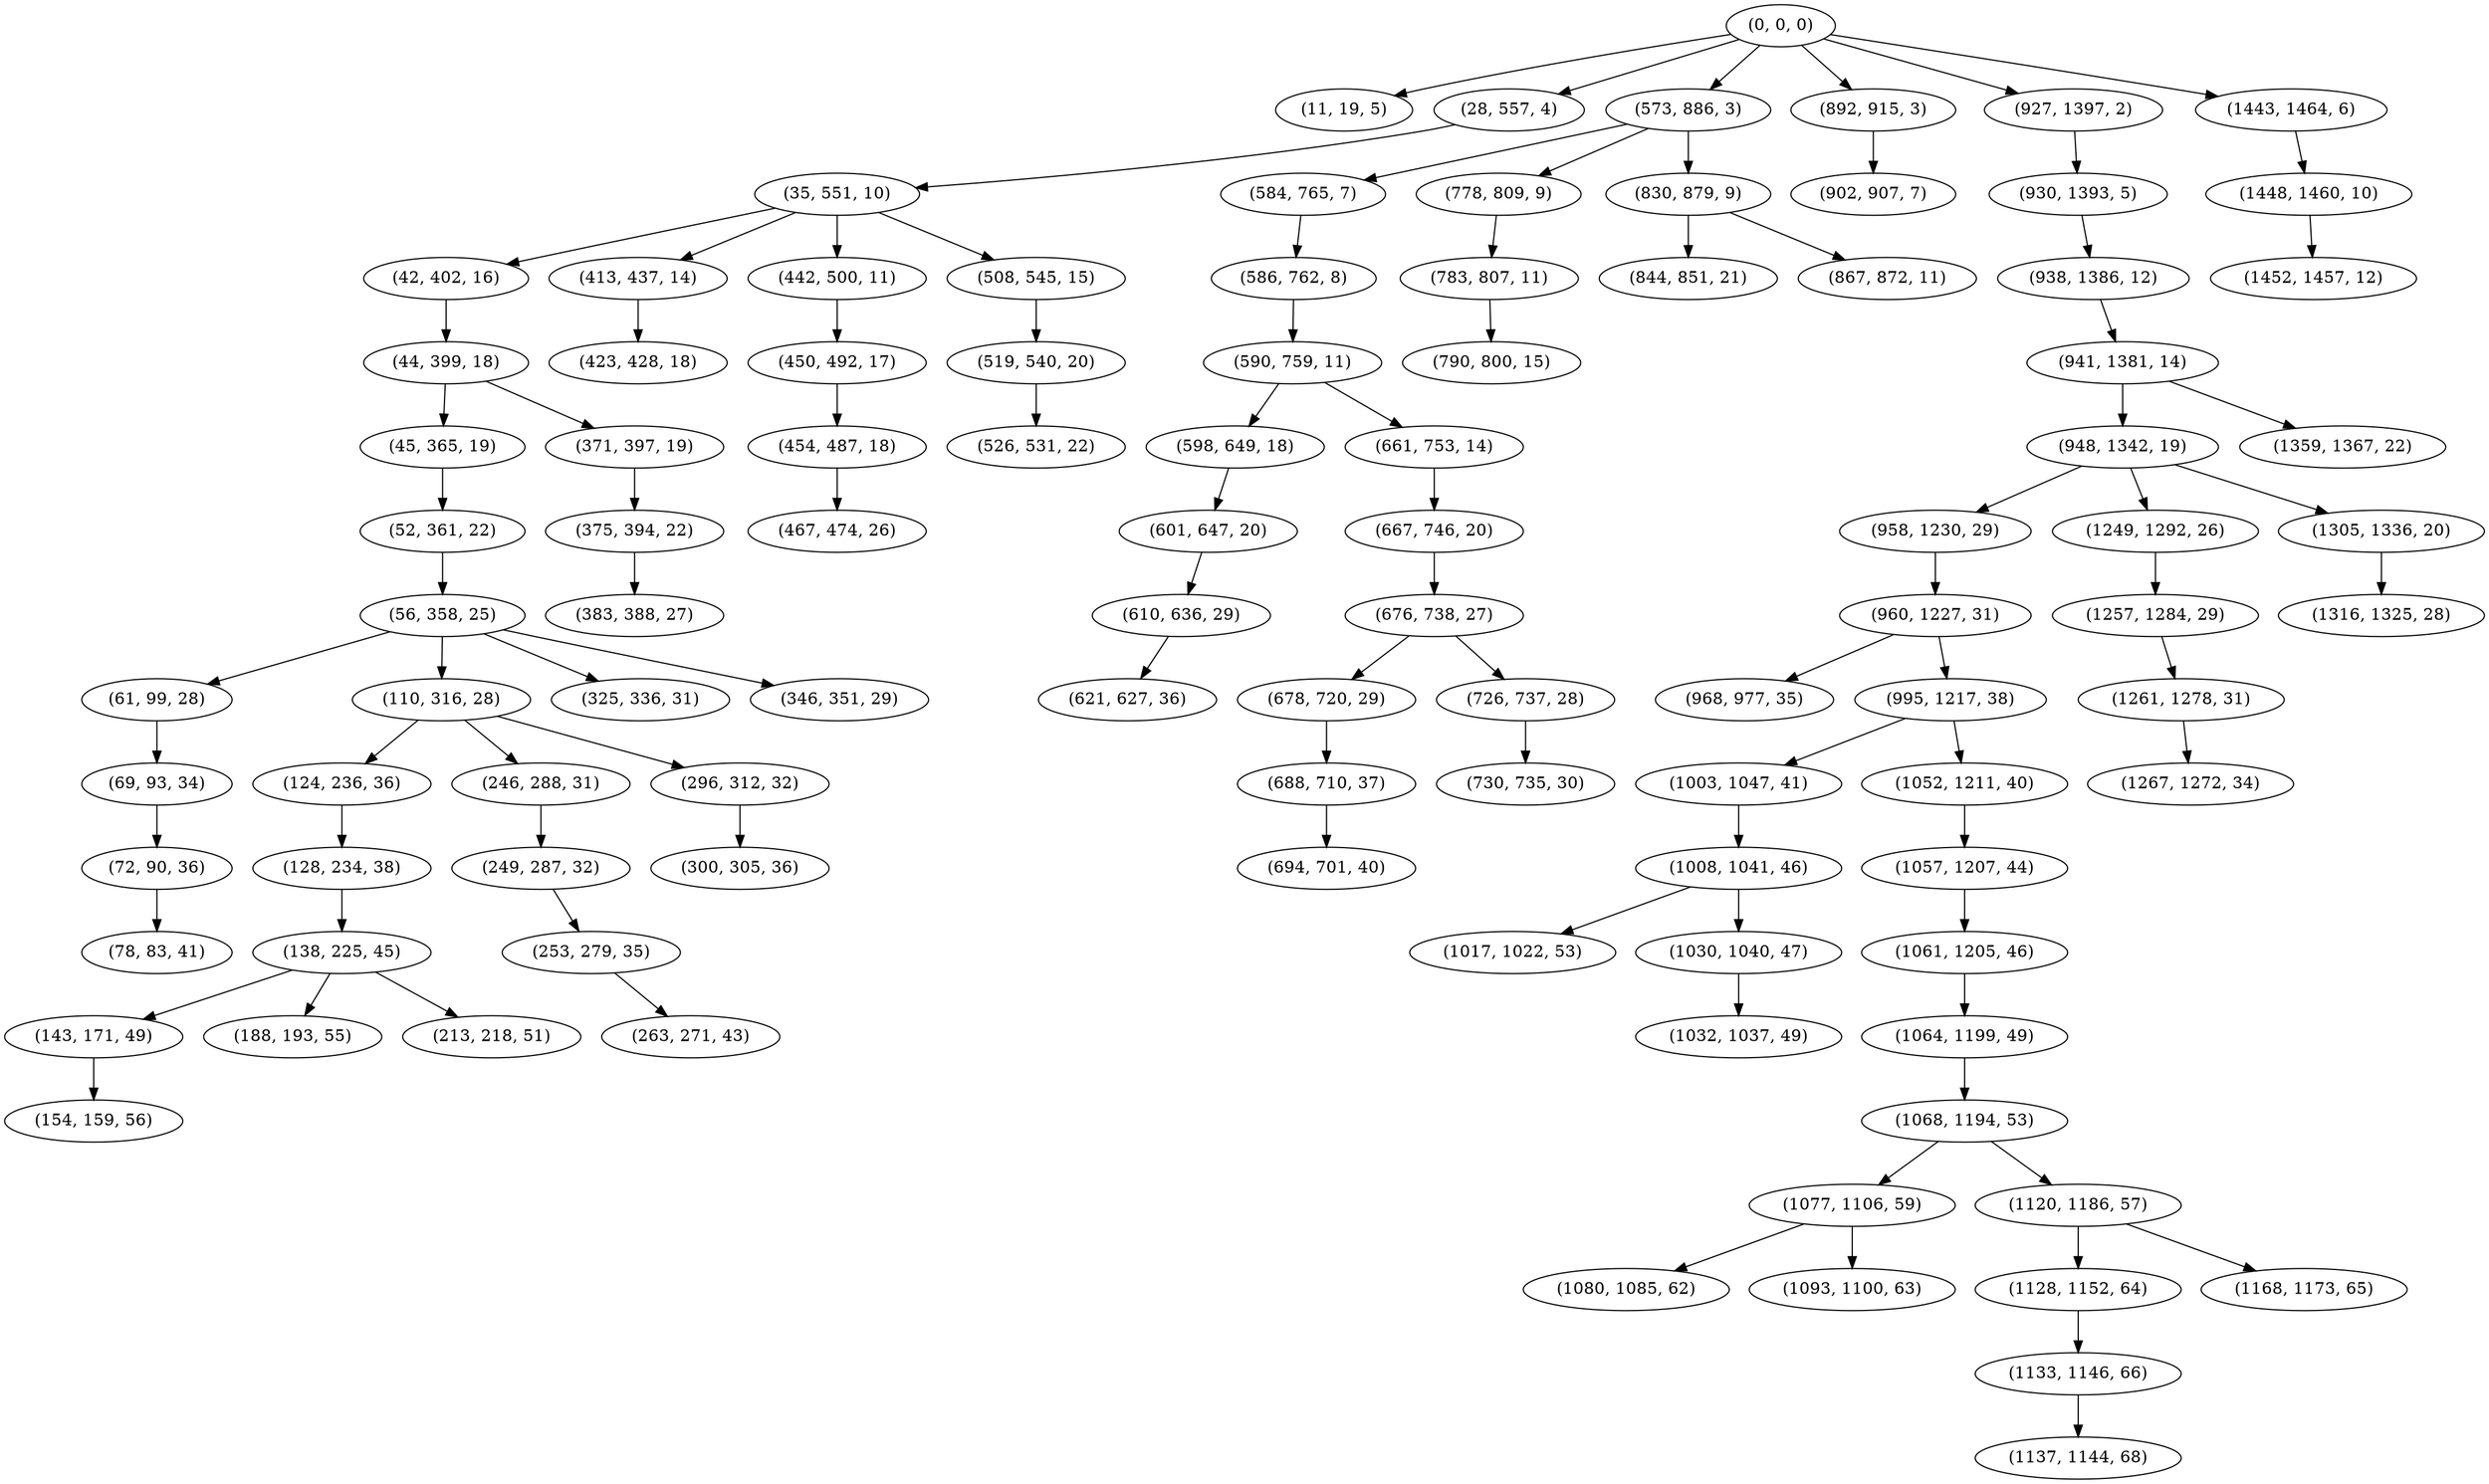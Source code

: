 digraph tree {
    "(0, 0, 0)";
    "(11, 19, 5)";
    "(28, 557, 4)";
    "(35, 551, 10)";
    "(42, 402, 16)";
    "(44, 399, 18)";
    "(45, 365, 19)";
    "(52, 361, 22)";
    "(56, 358, 25)";
    "(61, 99, 28)";
    "(69, 93, 34)";
    "(72, 90, 36)";
    "(78, 83, 41)";
    "(110, 316, 28)";
    "(124, 236, 36)";
    "(128, 234, 38)";
    "(138, 225, 45)";
    "(143, 171, 49)";
    "(154, 159, 56)";
    "(188, 193, 55)";
    "(213, 218, 51)";
    "(246, 288, 31)";
    "(249, 287, 32)";
    "(253, 279, 35)";
    "(263, 271, 43)";
    "(296, 312, 32)";
    "(300, 305, 36)";
    "(325, 336, 31)";
    "(346, 351, 29)";
    "(371, 397, 19)";
    "(375, 394, 22)";
    "(383, 388, 27)";
    "(413, 437, 14)";
    "(423, 428, 18)";
    "(442, 500, 11)";
    "(450, 492, 17)";
    "(454, 487, 18)";
    "(467, 474, 26)";
    "(508, 545, 15)";
    "(519, 540, 20)";
    "(526, 531, 22)";
    "(573, 886, 3)";
    "(584, 765, 7)";
    "(586, 762, 8)";
    "(590, 759, 11)";
    "(598, 649, 18)";
    "(601, 647, 20)";
    "(610, 636, 29)";
    "(621, 627, 36)";
    "(661, 753, 14)";
    "(667, 746, 20)";
    "(676, 738, 27)";
    "(678, 720, 29)";
    "(688, 710, 37)";
    "(694, 701, 40)";
    "(726, 737, 28)";
    "(730, 735, 30)";
    "(778, 809, 9)";
    "(783, 807, 11)";
    "(790, 800, 15)";
    "(830, 879, 9)";
    "(844, 851, 21)";
    "(867, 872, 11)";
    "(892, 915, 3)";
    "(902, 907, 7)";
    "(927, 1397, 2)";
    "(930, 1393, 5)";
    "(938, 1386, 12)";
    "(941, 1381, 14)";
    "(948, 1342, 19)";
    "(958, 1230, 29)";
    "(960, 1227, 31)";
    "(968, 977, 35)";
    "(995, 1217, 38)";
    "(1003, 1047, 41)";
    "(1008, 1041, 46)";
    "(1017, 1022, 53)";
    "(1030, 1040, 47)";
    "(1032, 1037, 49)";
    "(1052, 1211, 40)";
    "(1057, 1207, 44)";
    "(1061, 1205, 46)";
    "(1064, 1199, 49)";
    "(1068, 1194, 53)";
    "(1077, 1106, 59)";
    "(1080, 1085, 62)";
    "(1093, 1100, 63)";
    "(1120, 1186, 57)";
    "(1128, 1152, 64)";
    "(1133, 1146, 66)";
    "(1137, 1144, 68)";
    "(1168, 1173, 65)";
    "(1249, 1292, 26)";
    "(1257, 1284, 29)";
    "(1261, 1278, 31)";
    "(1267, 1272, 34)";
    "(1305, 1336, 20)";
    "(1316, 1325, 28)";
    "(1359, 1367, 22)";
    "(1443, 1464, 6)";
    "(1448, 1460, 10)";
    "(1452, 1457, 12)";
    "(0, 0, 0)" -> "(11, 19, 5)";
    "(0, 0, 0)" -> "(28, 557, 4)";
    "(0, 0, 0)" -> "(573, 886, 3)";
    "(0, 0, 0)" -> "(892, 915, 3)";
    "(0, 0, 0)" -> "(927, 1397, 2)";
    "(0, 0, 0)" -> "(1443, 1464, 6)";
    "(28, 557, 4)" -> "(35, 551, 10)";
    "(35, 551, 10)" -> "(42, 402, 16)";
    "(35, 551, 10)" -> "(413, 437, 14)";
    "(35, 551, 10)" -> "(442, 500, 11)";
    "(35, 551, 10)" -> "(508, 545, 15)";
    "(42, 402, 16)" -> "(44, 399, 18)";
    "(44, 399, 18)" -> "(45, 365, 19)";
    "(44, 399, 18)" -> "(371, 397, 19)";
    "(45, 365, 19)" -> "(52, 361, 22)";
    "(52, 361, 22)" -> "(56, 358, 25)";
    "(56, 358, 25)" -> "(61, 99, 28)";
    "(56, 358, 25)" -> "(110, 316, 28)";
    "(56, 358, 25)" -> "(325, 336, 31)";
    "(56, 358, 25)" -> "(346, 351, 29)";
    "(61, 99, 28)" -> "(69, 93, 34)";
    "(69, 93, 34)" -> "(72, 90, 36)";
    "(72, 90, 36)" -> "(78, 83, 41)";
    "(110, 316, 28)" -> "(124, 236, 36)";
    "(110, 316, 28)" -> "(246, 288, 31)";
    "(110, 316, 28)" -> "(296, 312, 32)";
    "(124, 236, 36)" -> "(128, 234, 38)";
    "(128, 234, 38)" -> "(138, 225, 45)";
    "(138, 225, 45)" -> "(143, 171, 49)";
    "(138, 225, 45)" -> "(188, 193, 55)";
    "(138, 225, 45)" -> "(213, 218, 51)";
    "(143, 171, 49)" -> "(154, 159, 56)";
    "(246, 288, 31)" -> "(249, 287, 32)";
    "(249, 287, 32)" -> "(253, 279, 35)";
    "(253, 279, 35)" -> "(263, 271, 43)";
    "(296, 312, 32)" -> "(300, 305, 36)";
    "(371, 397, 19)" -> "(375, 394, 22)";
    "(375, 394, 22)" -> "(383, 388, 27)";
    "(413, 437, 14)" -> "(423, 428, 18)";
    "(442, 500, 11)" -> "(450, 492, 17)";
    "(450, 492, 17)" -> "(454, 487, 18)";
    "(454, 487, 18)" -> "(467, 474, 26)";
    "(508, 545, 15)" -> "(519, 540, 20)";
    "(519, 540, 20)" -> "(526, 531, 22)";
    "(573, 886, 3)" -> "(584, 765, 7)";
    "(573, 886, 3)" -> "(778, 809, 9)";
    "(573, 886, 3)" -> "(830, 879, 9)";
    "(584, 765, 7)" -> "(586, 762, 8)";
    "(586, 762, 8)" -> "(590, 759, 11)";
    "(590, 759, 11)" -> "(598, 649, 18)";
    "(590, 759, 11)" -> "(661, 753, 14)";
    "(598, 649, 18)" -> "(601, 647, 20)";
    "(601, 647, 20)" -> "(610, 636, 29)";
    "(610, 636, 29)" -> "(621, 627, 36)";
    "(661, 753, 14)" -> "(667, 746, 20)";
    "(667, 746, 20)" -> "(676, 738, 27)";
    "(676, 738, 27)" -> "(678, 720, 29)";
    "(676, 738, 27)" -> "(726, 737, 28)";
    "(678, 720, 29)" -> "(688, 710, 37)";
    "(688, 710, 37)" -> "(694, 701, 40)";
    "(726, 737, 28)" -> "(730, 735, 30)";
    "(778, 809, 9)" -> "(783, 807, 11)";
    "(783, 807, 11)" -> "(790, 800, 15)";
    "(830, 879, 9)" -> "(844, 851, 21)";
    "(830, 879, 9)" -> "(867, 872, 11)";
    "(892, 915, 3)" -> "(902, 907, 7)";
    "(927, 1397, 2)" -> "(930, 1393, 5)";
    "(930, 1393, 5)" -> "(938, 1386, 12)";
    "(938, 1386, 12)" -> "(941, 1381, 14)";
    "(941, 1381, 14)" -> "(948, 1342, 19)";
    "(941, 1381, 14)" -> "(1359, 1367, 22)";
    "(948, 1342, 19)" -> "(958, 1230, 29)";
    "(948, 1342, 19)" -> "(1249, 1292, 26)";
    "(948, 1342, 19)" -> "(1305, 1336, 20)";
    "(958, 1230, 29)" -> "(960, 1227, 31)";
    "(960, 1227, 31)" -> "(968, 977, 35)";
    "(960, 1227, 31)" -> "(995, 1217, 38)";
    "(995, 1217, 38)" -> "(1003, 1047, 41)";
    "(995, 1217, 38)" -> "(1052, 1211, 40)";
    "(1003, 1047, 41)" -> "(1008, 1041, 46)";
    "(1008, 1041, 46)" -> "(1017, 1022, 53)";
    "(1008, 1041, 46)" -> "(1030, 1040, 47)";
    "(1030, 1040, 47)" -> "(1032, 1037, 49)";
    "(1052, 1211, 40)" -> "(1057, 1207, 44)";
    "(1057, 1207, 44)" -> "(1061, 1205, 46)";
    "(1061, 1205, 46)" -> "(1064, 1199, 49)";
    "(1064, 1199, 49)" -> "(1068, 1194, 53)";
    "(1068, 1194, 53)" -> "(1077, 1106, 59)";
    "(1068, 1194, 53)" -> "(1120, 1186, 57)";
    "(1077, 1106, 59)" -> "(1080, 1085, 62)";
    "(1077, 1106, 59)" -> "(1093, 1100, 63)";
    "(1120, 1186, 57)" -> "(1128, 1152, 64)";
    "(1120, 1186, 57)" -> "(1168, 1173, 65)";
    "(1128, 1152, 64)" -> "(1133, 1146, 66)";
    "(1133, 1146, 66)" -> "(1137, 1144, 68)";
    "(1249, 1292, 26)" -> "(1257, 1284, 29)";
    "(1257, 1284, 29)" -> "(1261, 1278, 31)";
    "(1261, 1278, 31)" -> "(1267, 1272, 34)";
    "(1305, 1336, 20)" -> "(1316, 1325, 28)";
    "(1443, 1464, 6)" -> "(1448, 1460, 10)";
    "(1448, 1460, 10)" -> "(1452, 1457, 12)";
}
